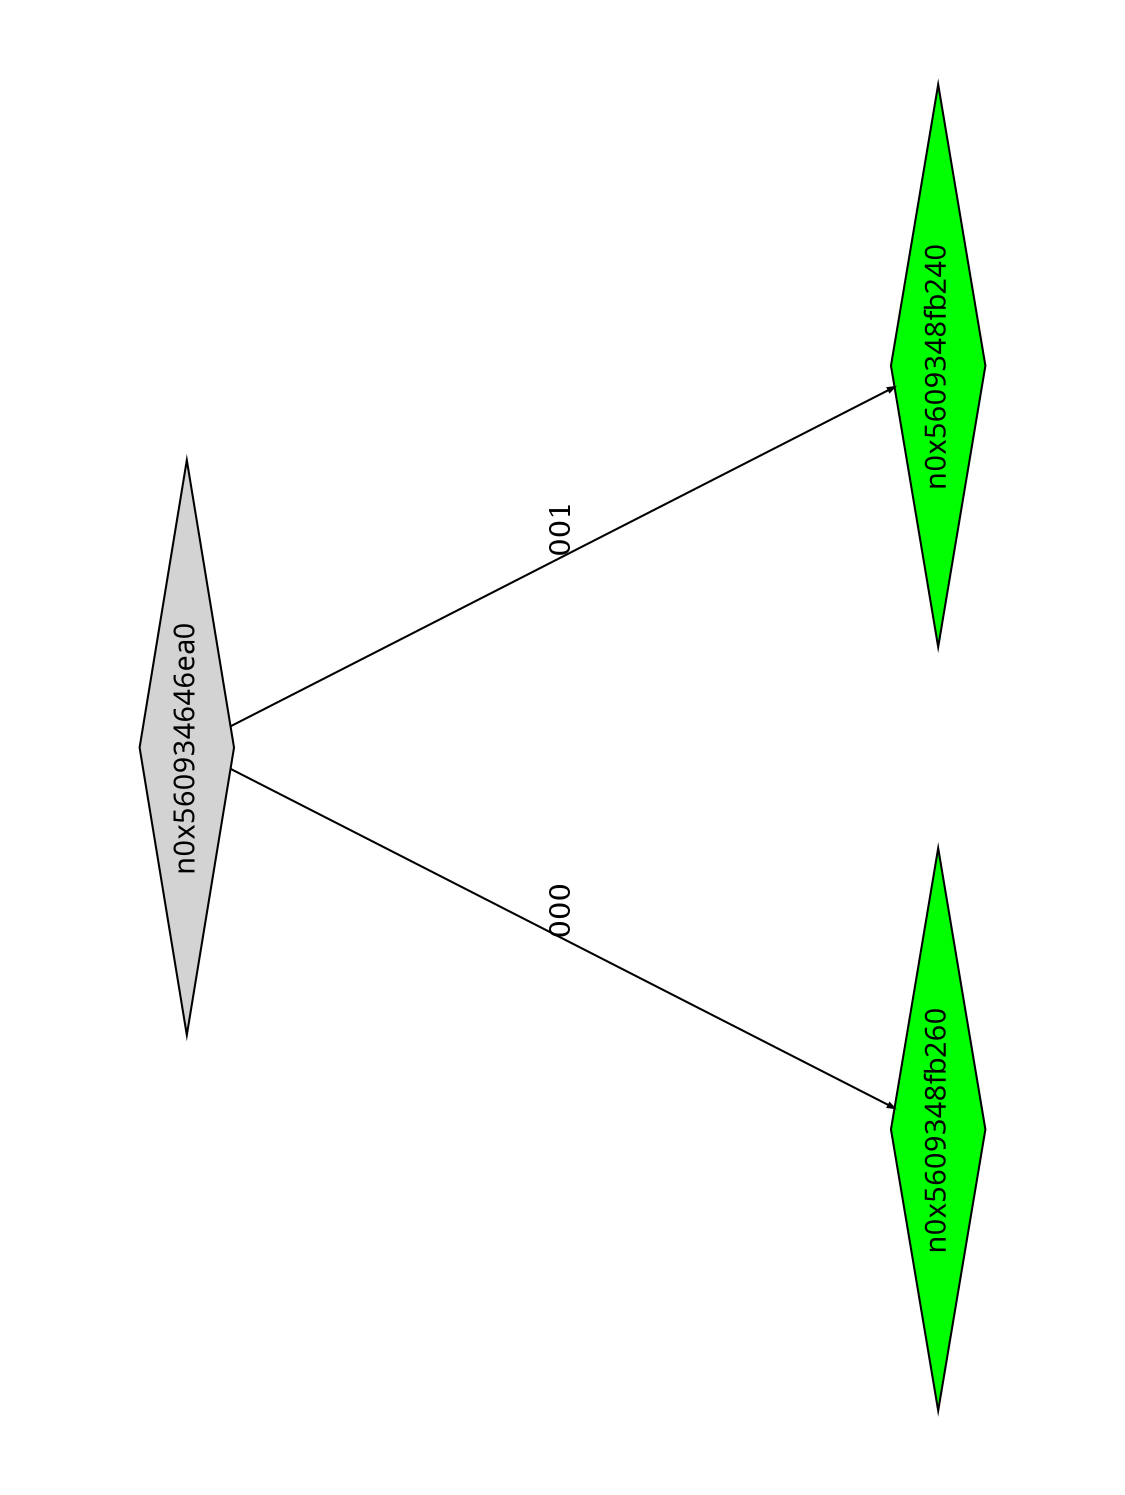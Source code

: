 digraph G {
	size="10,7.5";
	ratio=fill;
	rotate=90;
	center = "true";
	node [style="filled",width=.1,height=.1,fontname="Terminus"]
	edge [arrowsize=.3]
	n0x560934646ea0 [shape=diamond];
	n0x560934646ea0 -> n0x5609348fb260 [label=000];
	n0x560934646ea0 -> n0x5609348fb240 [label=001];
	n0x5609348fb240 [shape=diamond,fillcolor=green];
	n0x5609348fb260 [shape=diamond,fillcolor=green];
}
